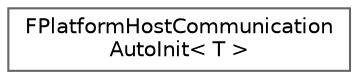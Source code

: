 digraph "Graphical Class Hierarchy"
{
 // INTERACTIVE_SVG=YES
 // LATEX_PDF_SIZE
  bgcolor="transparent";
  edge [fontname=Helvetica,fontsize=10,labelfontname=Helvetica,labelfontsize=10];
  node [fontname=Helvetica,fontsize=10,shape=box,height=0.2,width=0.4];
  rankdir="LR";
  Node0 [id="Node000000",label="FPlatformHostCommunication\lAutoInit\< T \>",height=0.2,width=0.4,color="grey40", fillcolor="white", style="filled",URL="$d4/d80/structFPlatformHostCommunicationAutoInit.html",tooltip="Helper RAII type for auto initializing instances derived from IPlatformHostCommunication."];
}
